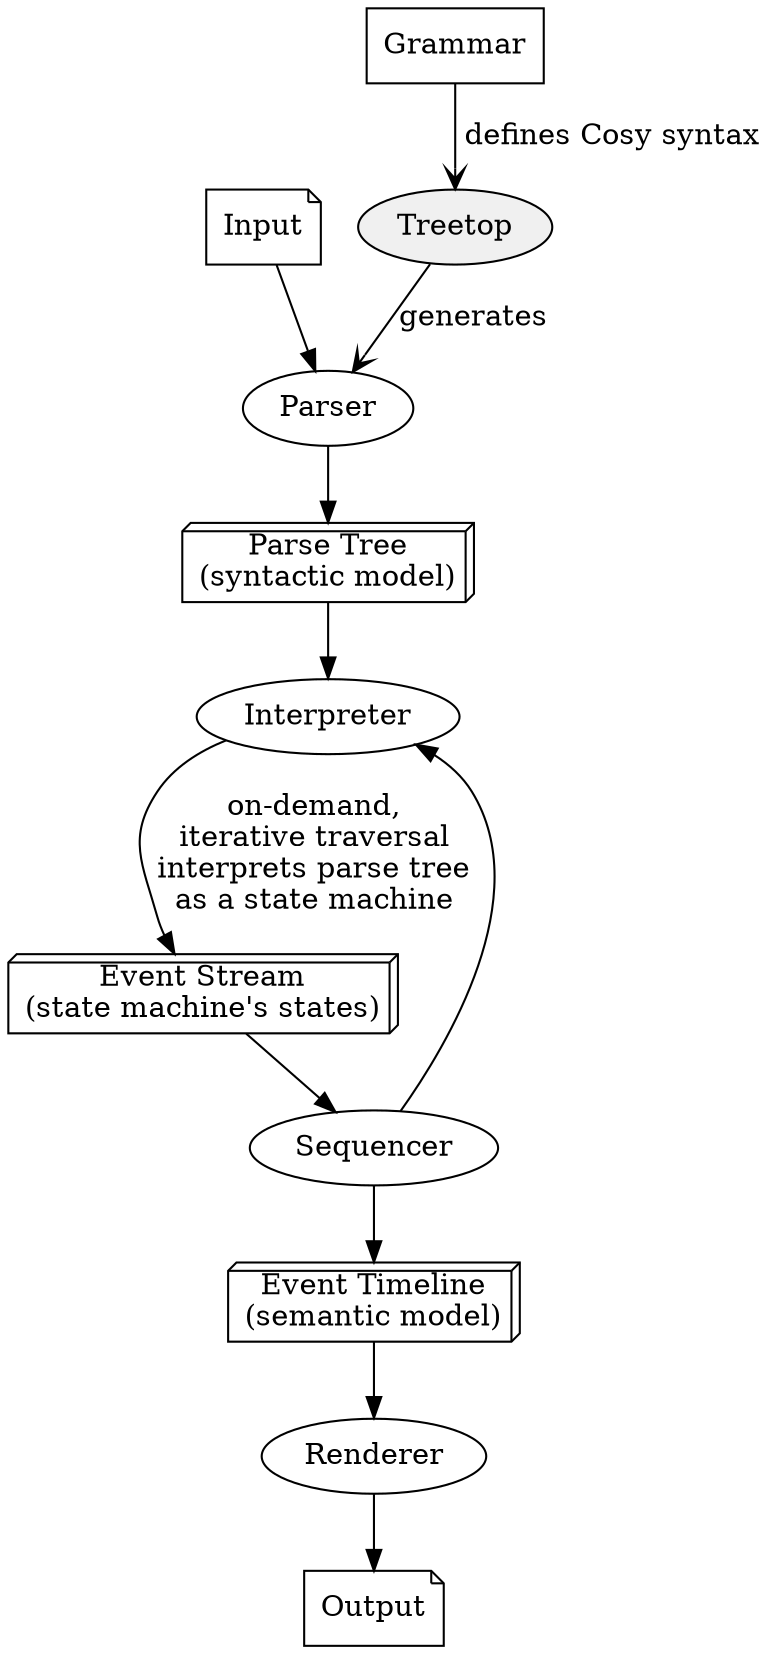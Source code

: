 digraph g {
	
	Input [shape=note]
	Grammar [shape=rectangle]
	Treetop [style=filled fillcolor="#f0f0f0"]
	Parser
	ParseTree [label="Parse Tree\n(syntactic model)" shape=box3d]
	Interpreter
	Events [label="Event Stream\n(state machine's states)" shape=box3d]
	Sequencer
	Timeline [label="Event Timeline\n(semantic model)" shape=box3d]
	Renderer
	Output [shape=note]
	
	Input -> Parser
	Grammar -> Treetop [label=" defines Cosy syntax" arrowhead=vee]
	Treetop -> Parser [label="generates" arrowhead=vee]
	Parser -> ParseTree
	ParseTree -> Interpreter
	Interpreter -> Events  [label="on-demand,\niterative traversal\ninterprets parse tree\nas a state machine"]
	Events -> Sequencer
	Sequencer -> Interpreter
	Sequencer -> Timeline
	Timeline -> Renderer
	Renderer -> Output
}